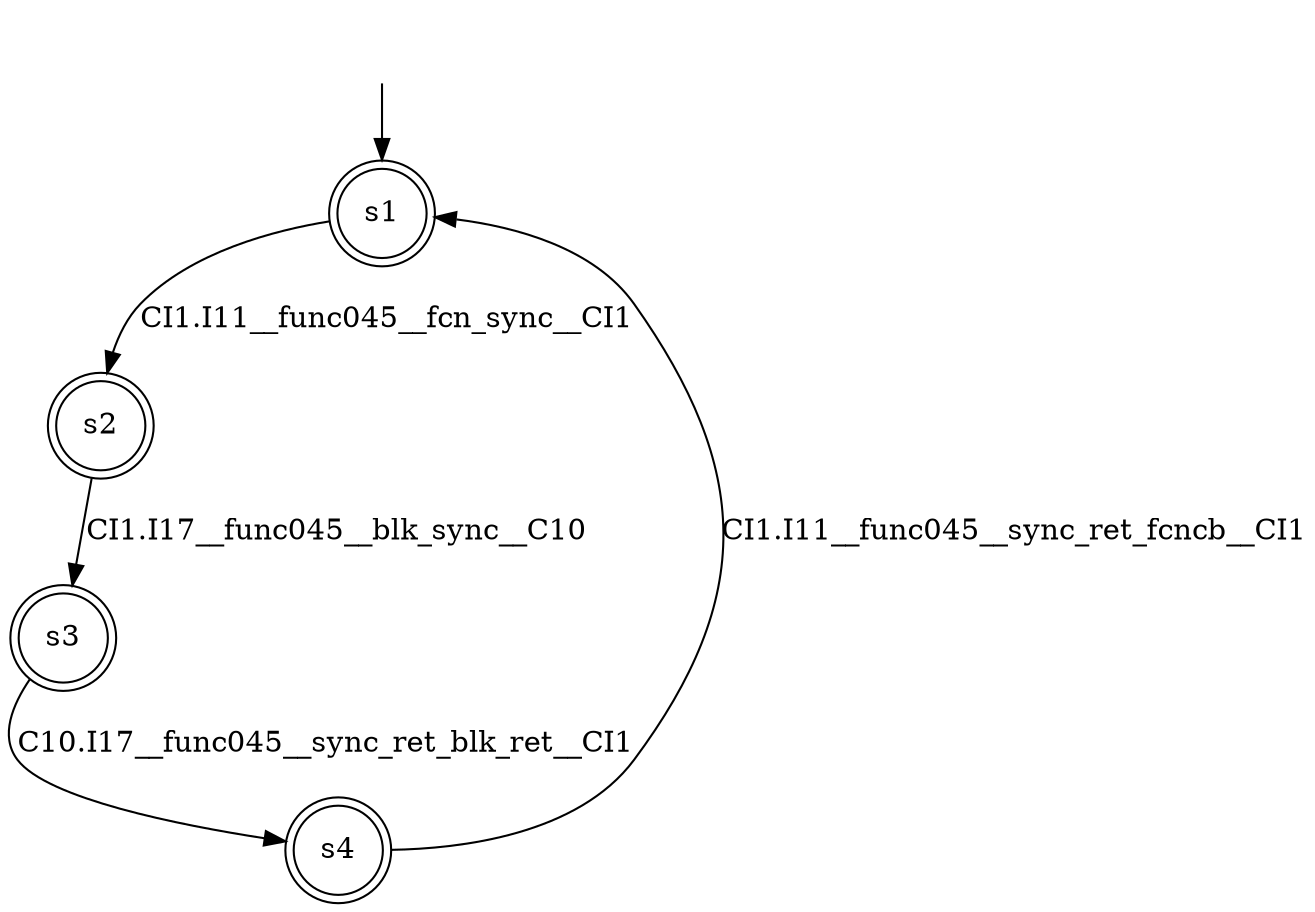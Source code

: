 digraph automaton {
	1 [label=<s1> shape="doublecircle"];
	2 [label=<s2> shape="doublecircle"];
	3 [label=<s3> shape="doublecircle"];
	4 [label=<s4> shape="doublecircle"];
	__init1 [label=<> shape="none"];
	__init1 -> 1;
	1 -> 2 [label=<CI1.I11__func045__fcn_sync__CI1> id="1-0-2"];
	2 -> 3 [label=<CI1.I17__func045__blk_sync__C10> id="2-0-3"];
	3 -> 4 [label=<C10.I17__func045__sync_ret_blk_ret__CI1> id="3-0-4"];
	4 -> 1 [label=<CI1.I11__func045__sync_ret_fcncb__CI1> id="4-0-1"];
}
